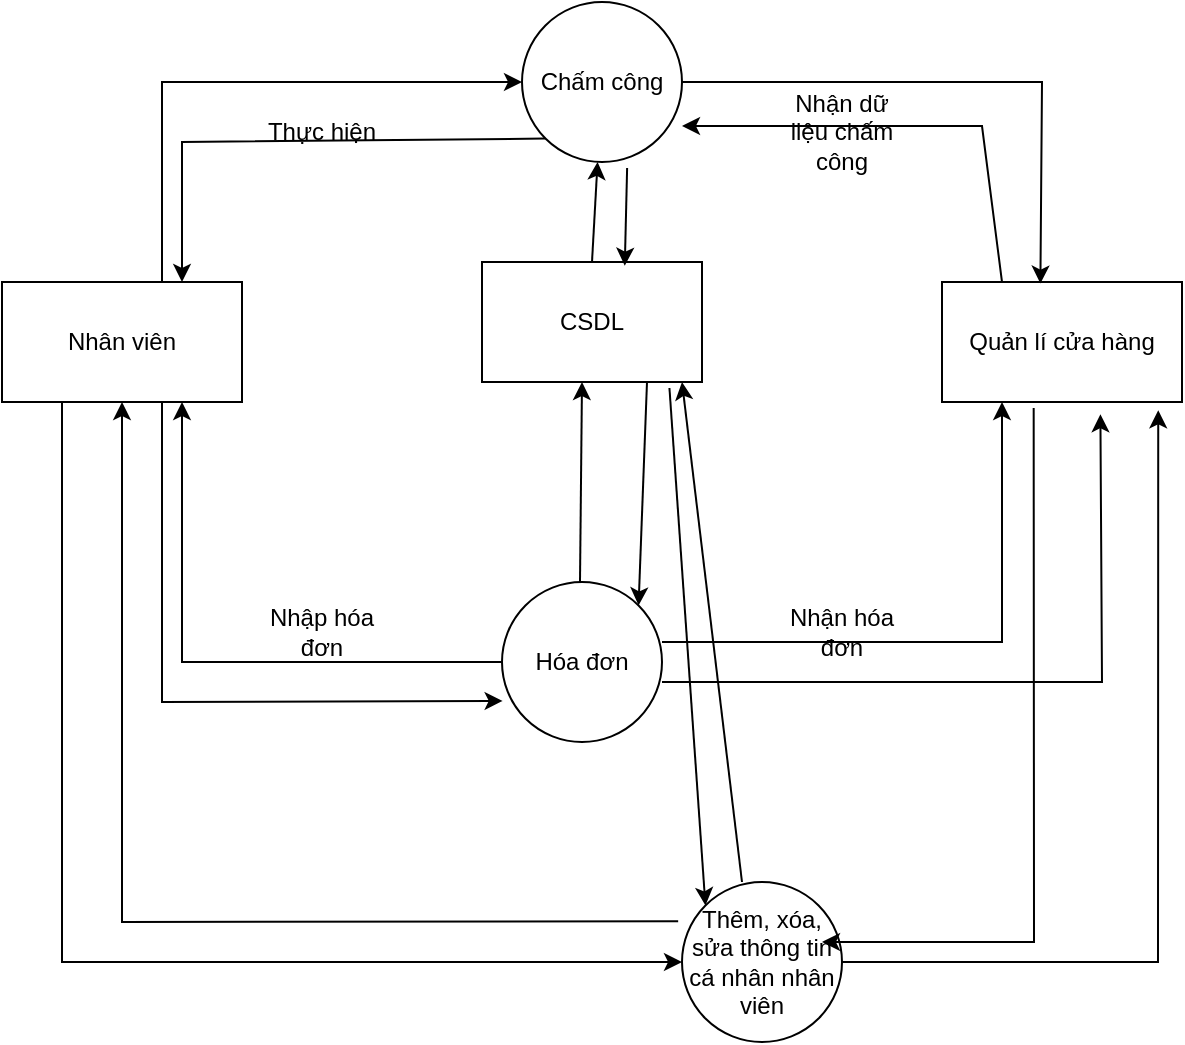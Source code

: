 <mxfile version="20.8.16" type="github">
  <diagram id="kJjWGhN-zWkCBDKJ8oZV" name="Trang-1">
    <mxGraphModel dx="1723" dy="717" grid="1" gridSize="10" guides="1" tooltips="1" connect="1" arrows="1" fold="1" page="1" pageScale="1" pageWidth="827" pageHeight="1169" math="0" shadow="0">
      <root>
        <mxCell id="0" />
        <mxCell id="1" parent="0" />
        <mxCell id="y1NtP9mqZZmFoFQr5rUJ-20" value="Nhân viên" style="rounded=0;whiteSpace=wrap;html=1;" vertex="1" parent="1">
          <mxGeometry x="100" y="380" width="120" height="60" as="geometry" />
        </mxCell>
        <mxCell id="y1NtP9mqZZmFoFQr5rUJ-21" value="Quản lí cửa hàng" style="rounded=0;whiteSpace=wrap;html=1;" vertex="1" parent="1">
          <mxGeometry x="570" y="380" width="120" height="60" as="geometry" />
        </mxCell>
        <mxCell id="y1NtP9mqZZmFoFQr5rUJ-25" value="Hóa đơn" style="ellipse;whiteSpace=wrap;html=1;aspect=fixed;" vertex="1" parent="1">
          <mxGeometry x="350" y="530" width="80" height="80" as="geometry" />
        </mxCell>
        <mxCell id="y1NtP9mqZZmFoFQr5rUJ-26" value="" style="endArrow=classic;html=1;rounded=0;entryX=0.004;entryY=0.743;entryDx=0;entryDy=0;entryPerimeter=0;" edge="1" parent="1" target="y1NtP9mqZZmFoFQr5rUJ-25">
          <mxGeometry width="50" height="50" relative="1" as="geometry">
            <mxPoint x="180" y="440" as="sourcePoint" />
            <mxPoint x="340" y="581.579" as="targetPoint" />
            <Array as="points">
              <mxPoint x="180" y="590" />
            </Array>
          </mxGeometry>
        </mxCell>
        <mxCell id="y1NtP9mqZZmFoFQr5rUJ-29" value="Nhập hóa đơn" style="text;html=1;strokeColor=none;fillColor=none;align=center;verticalAlign=middle;whiteSpace=wrap;rounded=0;" vertex="1" parent="1">
          <mxGeometry x="230" y="540" width="60" height="30" as="geometry" />
        </mxCell>
        <mxCell id="y1NtP9mqZZmFoFQr5rUJ-30" value="CSDL" style="rounded=0;whiteSpace=wrap;html=1;" vertex="1" parent="1">
          <mxGeometry x="340" y="370" width="110" height="60" as="geometry" />
        </mxCell>
        <mxCell id="y1NtP9mqZZmFoFQr5rUJ-31" value="" style="endArrow=classic;html=1;rounded=0;" edge="1" parent="1">
          <mxGeometry width="50" height="50" relative="1" as="geometry">
            <mxPoint x="389" y="530" as="sourcePoint" />
            <mxPoint x="390" y="430" as="targetPoint" />
          </mxGeometry>
        </mxCell>
        <mxCell id="y1NtP9mqZZmFoFQr5rUJ-34" value="" style="endArrow=classic;html=1;rounded=0;entryX=1;entryY=0;entryDx=0;entryDy=0;exitX=0.75;exitY=1;exitDx=0;exitDy=0;" edge="1" parent="1" source="y1NtP9mqZZmFoFQr5rUJ-30" target="y1NtP9mqZZmFoFQr5rUJ-25">
          <mxGeometry width="50" height="50" relative="1" as="geometry">
            <mxPoint x="400" y="430" as="sourcePoint" />
            <mxPoint x="520" y="490" as="targetPoint" />
          </mxGeometry>
        </mxCell>
        <mxCell id="y1NtP9mqZZmFoFQr5rUJ-35" value="" style="endArrow=classic;html=1;rounded=0;entryX=0.66;entryY=1.102;entryDx=0;entryDy=0;entryPerimeter=0;" edge="1" parent="1" target="y1NtP9mqZZmFoFQr5rUJ-21">
          <mxGeometry width="50" height="50" relative="1" as="geometry">
            <mxPoint x="430" y="580" as="sourcePoint" />
            <mxPoint x="640" y="450" as="targetPoint" />
            <Array as="points">
              <mxPoint x="650" y="580" />
            </Array>
          </mxGeometry>
        </mxCell>
        <mxCell id="y1NtP9mqZZmFoFQr5rUJ-36" value="Nhận hóa đơn" style="text;html=1;strokeColor=none;fillColor=none;align=center;verticalAlign=middle;whiteSpace=wrap;rounded=0;" vertex="1" parent="1">
          <mxGeometry x="490" y="540" width="60" height="30" as="geometry" />
        </mxCell>
        <mxCell id="y1NtP9mqZZmFoFQr5rUJ-37" value="" style="endArrow=classic;html=1;rounded=0;entryX=0;entryY=0.5;entryDx=0;entryDy=0;" edge="1" parent="1" target="y1NtP9mqZZmFoFQr5rUJ-38">
          <mxGeometry width="50" height="50" relative="1" as="geometry">
            <mxPoint x="180" y="380" as="sourcePoint" />
            <mxPoint x="320" y="320" as="targetPoint" />
            <Array as="points">
              <mxPoint x="180" y="280" />
            </Array>
          </mxGeometry>
        </mxCell>
        <mxCell id="y1NtP9mqZZmFoFQr5rUJ-38" value="Chấm công" style="ellipse;whiteSpace=wrap;html=1;aspect=fixed;" vertex="1" parent="1">
          <mxGeometry x="360" y="240" width="80" height="80" as="geometry" />
        </mxCell>
        <mxCell id="y1NtP9mqZZmFoFQr5rUJ-39" value="Thực hiện" style="text;html=1;strokeColor=none;fillColor=none;align=center;verticalAlign=middle;whiteSpace=wrap;rounded=0;" vertex="1" parent="1">
          <mxGeometry x="230" y="290" width="60" height="30" as="geometry" />
        </mxCell>
        <mxCell id="y1NtP9mqZZmFoFQr5rUJ-40" value="" style="endArrow=classic;html=1;rounded=0;exitX=0.657;exitY=1.038;exitDx=0;exitDy=0;exitPerimeter=0;entryX=0.649;entryY=0.031;entryDx=0;entryDy=0;entryPerimeter=0;" edge="1" parent="1" source="y1NtP9mqZZmFoFQr5rUJ-38" target="y1NtP9mqZZmFoFQr5rUJ-30">
          <mxGeometry width="50" height="50" relative="1" as="geometry">
            <mxPoint x="530" y="370" as="sourcePoint" />
            <mxPoint x="450" y="270" as="targetPoint" />
          </mxGeometry>
        </mxCell>
        <mxCell id="y1NtP9mqZZmFoFQr5rUJ-41" value="" style="endArrow=classic;html=1;rounded=0;exitX=0.5;exitY=0;exitDx=0;exitDy=0;" edge="1" parent="1" source="y1NtP9mqZZmFoFQr5rUJ-30" target="y1NtP9mqZZmFoFQr5rUJ-38">
          <mxGeometry width="50" height="50" relative="1" as="geometry">
            <mxPoint x="570" y="420" as="sourcePoint" />
            <mxPoint x="620" y="370" as="targetPoint" />
          </mxGeometry>
        </mxCell>
        <mxCell id="y1NtP9mqZZmFoFQr5rUJ-42" value="" style="endArrow=classic;html=1;rounded=0;entryX=0.41;entryY=0.013;entryDx=0;entryDy=0;entryPerimeter=0;exitX=1;exitY=0.5;exitDx=0;exitDy=0;" edge="1" parent="1" source="y1NtP9mqZZmFoFQr5rUJ-38" target="y1NtP9mqZZmFoFQr5rUJ-21">
          <mxGeometry width="50" height="50" relative="1" as="geometry">
            <mxPoint x="570" y="420" as="sourcePoint" />
            <mxPoint x="620" y="370" as="targetPoint" />
            <Array as="points">
              <mxPoint x="440" y="280" />
              <mxPoint x="620" y="280" />
            </Array>
          </mxGeometry>
        </mxCell>
        <mxCell id="y1NtP9mqZZmFoFQr5rUJ-43" value="Nhận dữ liệu chấm công" style="text;html=1;strokeColor=none;fillColor=none;align=center;verticalAlign=middle;whiteSpace=wrap;rounded=0;" vertex="1" parent="1">
          <mxGeometry x="490" y="290" width="60" height="30" as="geometry" />
        </mxCell>
        <mxCell id="y1NtP9mqZZmFoFQr5rUJ-45" value="" style="endArrow=classic;html=1;rounded=0;entryX=0;entryY=0.5;entryDx=0;entryDy=0;" edge="1" parent="1" target="y1NtP9mqZZmFoFQr5rUJ-48">
          <mxGeometry width="50" height="50" relative="1" as="geometry">
            <mxPoint x="130" y="440" as="sourcePoint" />
            <mxPoint x="350" y="720" as="targetPoint" />
            <Array as="points">
              <mxPoint x="130" y="530" />
              <mxPoint x="130" y="620" />
              <mxPoint x="130" y="720" />
            </Array>
          </mxGeometry>
        </mxCell>
        <mxCell id="y1NtP9mqZZmFoFQr5rUJ-46" value="" style="endArrow=classic;html=1;rounded=0;exitX=0;exitY=0.5;exitDx=0;exitDy=0;entryX=0.75;entryY=1;entryDx=0;entryDy=0;" edge="1" parent="1" source="y1NtP9mqZZmFoFQr5rUJ-25" target="y1NtP9mqZZmFoFQr5rUJ-20">
          <mxGeometry width="50" height="50" relative="1" as="geometry">
            <mxPoint x="600" y="490" as="sourcePoint" />
            <mxPoint x="200" y="570" as="targetPoint" />
            <Array as="points">
              <mxPoint x="190" y="570" />
            </Array>
          </mxGeometry>
        </mxCell>
        <mxCell id="y1NtP9mqZZmFoFQr5rUJ-47" value="" style="endArrow=classic;html=1;rounded=0;entryX=0.25;entryY=1;entryDx=0;entryDy=0;" edge="1" parent="1" target="y1NtP9mqZZmFoFQr5rUJ-21">
          <mxGeometry width="50" height="50" relative="1" as="geometry">
            <mxPoint x="430" y="560" as="sourcePoint" />
            <mxPoint x="650" y="440" as="targetPoint" />
            <Array as="points">
              <mxPoint x="600" y="560" />
            </Array>
          </mxGeometry>
        </mxCell>
        <mxCell id="y1NtP9mqZZmFoFQr5rUJ-48" value="Thêm, xóa, sửa thông tin cá nhân nhân viên" style="ellipse;whiteSpace=wrap;html=1;aspect=fixed;" vertex="1" parent="1">
          <mxGeometry x="440" y="680" width="80" height="80" as="geometry" />
        </mxCell>
        <mxCell id="y1NtP9mqZZmFoFQr5rUJ-49" value="" style="endArrow=classic;html=1;rounded=0;" edge="1" parent="1">
          <mxGeometry width="50" height="50" relative="1" as="geometry">
            <mxPoint x="470" y="680" as="sourcePoint" />
            <mxPoint x="440" y="430" as="targetPoint" />
          </mxGeometry>
        </mxCell>
        <mxCell id="y1NtP9mqZZmFoFQr5rUJ-50" value="" style="endArrow=classic;html=1;rounded=0;entryX=0.75;entryY=0;entryDx=0;entryDy=0;exitX=0;exitY=1;exitDx=0;exitDy=0;" edge="1" parent="1" source="y1NtP9mqZZmFoFQr5rUJ-38" target="y1NtP9mqZZmFoFQr5rUJ-20">
          <mxGeometry width="50" height="50" relative="1" as="geometry">
            <mxPoint x="190" y="290" as="sourcePoint" />
            <mxPoint x="650" y="420" as="targetPoint" />
            <Array as="points">
              <mxPoint x="190" y="310" />
            </Array>
          </mxGeometry>
        </mxCell>
        <mxCell id="y1NtP9mqZZmFoFQr5rUJ-51" value="" style="endArrow=classic;html=1;rounded=0;exitX=0.25;exitY=0;exitDx=0;exitDy=0;" edge="1" parent="1" source="y1NtP9mqZZmFoFQr5rUJ-21">
          <mxGeometry width="50" height="50" relative="1" as="geometry">
            <mxPoint x="600" y="470" as="sourcePoint" />
            <mxPoint x="440" y="302" as="targetPoint" />
            <Array as="points">
              <mxPoint x="590" y="302" />
            </Array>
          </mxGeometry>
        </mxCell>
        <mxCell id="y1NtP9mqZZmFoFQr5rUJ-52" value="" style="endArrow=classic;html=1;rounded=0;exitX=1;exitY=0.5;exitDx=0;exitDy=0;entryX=0.901;entryY=1.069;entryDx=0;entryDy=0;entryPerimeter=0;" edge="1" parent="1" source="y1NtP9mqZZmFoFQr5rUJ-48" target="y1NtP9mqZZmFoFQr5rUJ-21">
          <mxGeometry width="50" height="50" relative="1" as="geometry">
            <mxPoint x="600" y="470" as="sourcePoint" />
            <mxPoint x="650" y="420" as="targetPoint" />
            <Array as="points">
              <mxPoint x="678" y="720" />
            </Array>
          </mxGeometry>
        </mxCell>
        <mxCell id="y1NtP9mqZZmFoFQr5rUJ-53" value="" style="endArrow=classic;html=1;rounded=0;exitX=0.852;exitY=1.05;exitDx=0;exitDy=0;exitPerimeter=0;entryX=0;entryY=0;entryDx=0;entryDy=0;" edge="1" parent="1" source="y1NtP9mqZZmFoFQr5rUJ-30" target="y1NtP9mqZZmFoFQr5rUJ-48">
          <mxGeometry width="50" height="50" relative="1" as="geometry">
            <mxPoint x="600" y="470" as="sourcePoint" />
            <mxPoint x="650" y="420" as="targetPoint" />
          </mxGeometry>
        </mxCell>
        <mxCell id="y1NtP9mqZZmFoFQr5rUJ-54" value="" style="endArrow=classic;html=1;rounded=0;exitX=-0.024;exitY=0.246;exitDx=0;exitDy=0;exitPerimeter=0;entryX=0.5;entryY=1;entryDx=0;entryDy=0;" edge="1" parent="1" source="y1NtP9mqZZmFoFQr5rUJ-48" target="y1NtP9mqZZmFoFQr5rUJ-20">
          <mxGeometry width="50" height="50" relative="1" as="geometry">
            <mxPoint x="600" y="470" as="sourcePoint" />
            <mxPoint x="150" y="700" as="targetPoint" />
            <Array as="points">
              <mxPoint x="160" y="700" />
            </Array>
          </mxGeometry>
        </mxCell>
        <mxCell id="y1NtP9mqZZmFoFQr5rUJ-55" value="" style="endArrow=classic;html=1;rounded=0;exitX=0.382;exitY=1.05;exitDx=0;exitDy=0;exitPerimeter=0;entryX=0.875;entryY=0.375;entryDx=0;entryDy=0;entryPerimeter=0;" edge="1" parent="1" source="y1NtP9mqZZmFoFQr5rUJ-21" target="y1NtP9mqZZmFoFQr5rUJ-48">
          <mxGeometry width="50" height="50" relative="1" as="geometry">
            <mxPoint x="600" y="470" as="sourcePoint" />
            <mxPoint x="610" y="700" as="targetPoint" />
            <Array as="points">
              <mxPoint x="616" y="710" />
            </Array>
          </mxGeometry>
        </mxCell>
      </root>
    </mxGraphModel>
  </diagram>
</mxfile>
